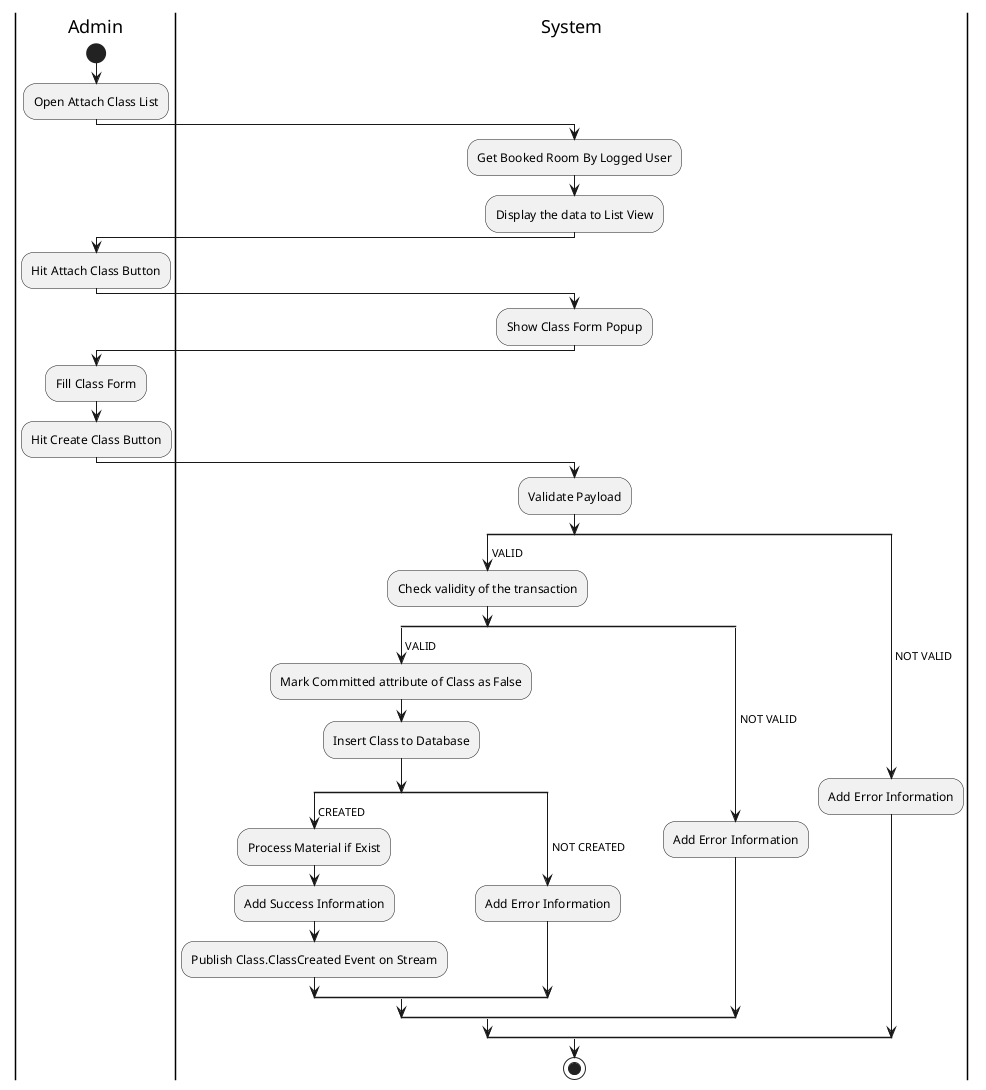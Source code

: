 @startuml BookingClass

skinparam ConditionEndStyle hline
skinparam conditionStyle diamond
skinparam Monochrome true
skinparam Shadowing false

|Admin|
start
:Open Attach Class List;

|System|
:Get Booked Room By Logged User;
:Display the data to List View;

|Admin|
:Hit Attach Class Button;

|System|
:Show Class Form Popup;

|Admin|
:Fill Class Form;
:Hit Create Class Button;

|System|
:Validate Payload;

split
    -> VALID;
    :Check validity of the transaction;
    split
        -> VALID;
        :Mark Committed attribute of Class as False;
        :Insert Class to Database;
        split
            -> CREATED;
            :Process Material if Exist;
            :Add Success Information;
            :Publish Class.ClassCreated Event on Stream;
        split again
            -> NOT CREATED;
            :Add Error Information;
        end split
    split again
        -> NOT VALID;
        :Add Error Information;
    end split
split again
    -> NOT VALID;
    :Add Error Information;
end split
stop

@enduml